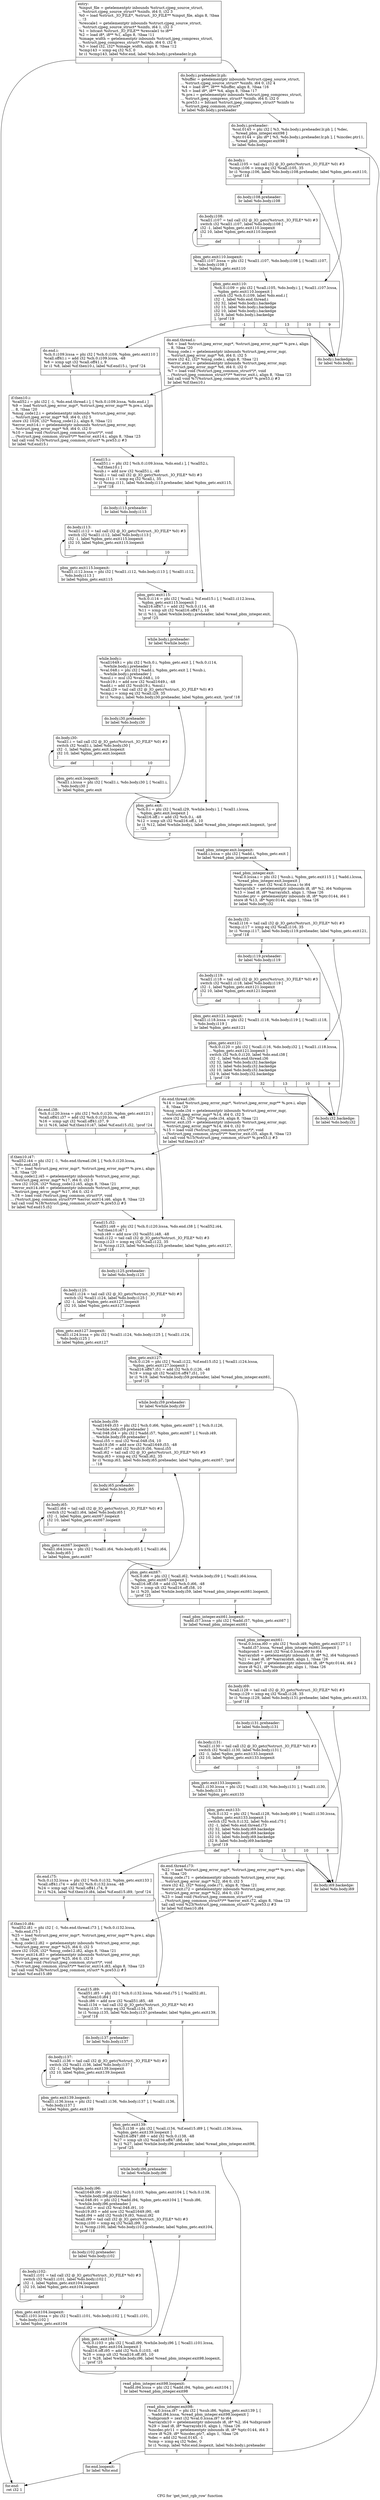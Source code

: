 digraph "CFG for 'get_text_rgb_row' function" {
	label="CFG for 'get_text_rgb_row' function";

	Node0x57ffdf0 [shape=record,label="{entry:\l  %input_file = getelementptr inbounds %struct.cjpeg_source_struct,\l... %struct.cjpeg_source_struct* %sinfo, i64 0, i32 3\l  %0 = load %struct._IO_FILE*, %struct._IO_FILE** %input_file, align 8, !tbaa\l... !3\l  %rescale1 = getelementptr inbounds %struct.cjpeg_source_struct,\l... %struct.cjpeg_source_struct* %sinfo, i64 1, i32 3\l  %1 = bitcast %struct._IO_FILE** %rescale1 to i8**\l  %2 = load i8*, i8** %1, align 8, !tbaa !11\l  %image_width = getelementptr inbounds %struct.jpeg_compress_struct,\l... %struct.jpeg_compress_struct* %cinfo, i64 0, i32 6\l  %3 = load i32, i32* %image_width, align 8, !tbaa !12\l  %cmp143 = icmp eq i32 %3, 0\l  br i1 %cmp143, label %for.end, label %do.body.i.preheader.lr.ph\l|{<s0>T|<s1>F}}"];
	Node0x57ffdf0:s0 -> Node0x5816750;
	Node0x57ffdf0:s1 -> Node0x5816830;
	Node0x5816830 [shape=record,label="{do.body.i.preheader.lr.ph:                        \l  %buffer = getelementptr inbounds %struct.cjpeg_source_struct,\l... %struct.cjpeg_source_struct* %sinfo, i64 0, i32 4\l  %4 = load i8**, i8*** %buffer, align 8, !tbaa !16\l  %5 = load i8*, i8** %4, align 8, !tbaa !17\l  %.pre.i = getelementptr inbounds %struct.jpeg_compress_struct,\l... %struct.jpeg_compress_struct* %cinfo, i64 0, i32 0\l  %.pre53.i = bitcast %struct.jpeg_compress_struct* %cinfo to\l... %struct.jpeg_common_struct*\l  br label %do.body.i.preheader\l}"];
	Node0x5816830 -> Node0x5817270;
	Node0x5817270 [shape=record,label="{do.body.i.preheader:                              \l  %col.0145 = phi i32 [ %3, %do.body.i.preheader.lr.ph ], [ %dec,\l... %read_pbm_integer.exit98 ]\l  %ptr.0144 = phi i8* [ %5, %do.body.i.preheader.lr.ph ], [ %incdec.ptr11,\l... %read_pbm_integer.exit98 ]\l  br label %do.body.i\l}"];
	Node0x5817270 -> Node0x5817830;
	Node0x5817830 [shape=record,label="{do.body.i:                                        \l  %call.i105 = tail call i32 @_IO_getc(%struct._IO_FILE* %0) #3\l  %cmp.i106 = icmp eq i32 %call.i105, 35\l  br i1 %cmp.i106, label %do.body.i108.preheader, label %pbm_getc.exit110,\l... !prof !18\l|{<s0>T|<s1>F}}"];
	Node0x5817830:s0 -> Node0x5817b70;
	Node0x5817830:s1 -> Node0x5817bf0;
	Node0x5817b70 [shape=record,label="{do.body.i108.preheader:                           \l  br label %do.body.i108\l}"];
	Node0x5817b70 -> Node0x5817d80;
	Node0x5817d80 [shape=record,label="{do.body.i108:                                     \l  %call1.i107 = tail call i32 @_IO_getc(%struct._IO_FILE* %0) #3\l  switch i32 %call1.i107, label %do.body.i108 [\l    i32 -1, label %pbm_getc.exit110.loopexit\l    i32 10, label %pbm_getc.exit110.loopexit\l  ]\l|{<s0>def|<s1>-1|<s2>10}}"];
	Node0x5817d80:s0 -> Node0x5817d80;
	Node0x5817d80:s1 -> Node0x5817f90;
	Node0x5817d80:s2 -> Node0x5817f90;
	Node0x5817f90 [shape=record,label="{pbm_getc.exit110.loopexit:                        \l  %call1.i107.lcssa = phi i32 [ %call1.i107, %do.body.i108 ], [ %call1.i107,\l... %do.body.i108 ]\l  br label %pbm_getc.exit110\l}"];
	Node0x5817f90 -> Node0x5817bf0;
	Node0x5817bf0 [shape=record,label="{pbm_getc.exit110:                                 \l  %ch.0.i109 = phi i32 [ %call.i105, %do.body.i ], [ %call1.i107.lcssa,\l... %pbm_getc.exit110.loopexit ]\l  switch i32 %ch.0.i109, label %do.end.i [\l    i32 -1, label %do.end.thread.i\l    i32 32, label %do.body.i.backedge\l    i32 13, label %do.body.i.backedge\l    i32 10, label %do.body.i.backedge\l    i32 9, label %do.body.i.backedge\l  ], !prof !19\l|{<s0>def|<s1>-1|<s2>32|<s3>13|<s4>10|<s5>9}}"];
	Node0x5817bf0:s0 -> Node0x58173d0;
	Node0x5817bf0:s1 -> Node0x58184f0;
	Node0x5817bf0:s2 -> Node0x5818600;
	Node0x5817bf0:s3 -> Node0x5818600;
	Node0x5817bf0:s4 -> Node0x5818600;
	Node0x5817bf0:s5 -> Node0x5818600;
	Node0x5818600 [shape=record,label="{do.body.i.backedge:                               \l  br label %do.body.i\l}"];
	Node0x5818600 -> Node0x5817830;
	Node0x58184f0 [shape=record,label="{do.end.thread.i:                                  \l  %6 = load %struct.jpeg_error_mgr*, %struct.jpeg_error_mgr** %.pre.i, align\l... 8, !tbaa !20\l  %msg_code.i = getelementptr inbounds %struct.jpeg_error_mgr,\l... %struct.jpeg_error_mgr* %6, i64 0, i32 5\l  store i32 42, i32* %msg_code.i, align 8, !tbaa !21\l  %error_exit.i = getelementptr inbounds %struct.jpeg_error_mgr,\l... %struct.jpeg_error_mgr* %6, i64 0, i32 0\l  %7 = load void (%struct.jpeg_common_struct*)*, void\l... (%struct.jpeg_common_struct*)** %error_exit.i, align 8, !tbaa !23\l  tail call void %7(%struct.jpeg_common_struct* %.pre53.i) #3\l  br label %if.then10.i\l}"];
	Node0x58184f0 -> Node0x5818b70;
	Node0x58173d0 [shape=record,label="{do.end.i:                                         \l  %ch.0.i109.lcssa = phi i32 [ %ch.0.i109, %pbm_getc.exit110 ]\l  %call.off41.i = add i32 %ch.0.i109.lcssa, -48\l  %8 = icmp ugt i32 %call.off41.i, 9\l  br i1 %8, label %if.then10.i, label %if.end15.i, !prof !24\l|{<s0>T|<s1>F}}"];
	Node0x58173d0:s0 -> Node0x5818b70;
	Node0x58173d0:s1 -> Node0x5816a80;
	Node0x5818b70 [shape=record,label="{if.then10.i:                                      \l  %call52.i = phi i32 [ -1, %do.end.thread.i ], [ %ch.0.i109.lcssa, %do.end.i ]\l  %9 = load %struct.jpeg_error_mgr*, %struct.jpeg_error_mgr** %.pre.i, align\l... 8, !tbaa !20\l  %msg_code12.i = getelementptr inbounds %struct.jpeg_error_mgr,\l... %struct.jpeg_error_mgr* %9, i64 0, i32 5\l  store i32 1026, i32* %msg_code12.i, align 8, !tbaa !21\l  %error_exit14.i = getelementptr inbounds %struct.jpeg_error_mgr,\l... %struct.jpeg_error_mgr* %9, i64 0, i32 0\l  %10 = load void (%struct.jpeg_common_struct*)*, void\l... (%struct.jpeg_common_struct*)** %error_exit14.i, align 8, !tbaa !23\l  tail call void %10(%struct.jpeg_common_struct* %.pre53.i) #3\l  br label %if.end15.i\l}"];
	Node0x5818b70 -> Node0x5816a80;
	Node0x5816a80 [shape=record,label="{if.end15.i:                                       \l  %call51.i = phi i32 [ %ch.0.i109.lcssa, %do.end.i ], [ %call52.i,\l... %if.then10.i ]\l  %sub.i = add nsw i32 %call51.i, -48\l  %call.i = tail call i32 @_IO_getc(%struct._IO_FILE* %0) #3\l  %cmp.i111 = icmp eq i32 %call.i, 35\l  br i1 %cmp.i111, label %do.body.i113.preheader, label %pbm_getc.exit115,\l... !prof !18\l|{<s0>T|<s1>F}}"];
	Node0x5816a80:s0 -> Node0x5819810;
	Node0x5816a80:s1 -> Node0x5819910;
	Node0x5819810 [shape=record,label="{do.body.i113.preheader:                           \l  br label %do.body.i113\l}"];
	Node0x5819810 -> Node0x5819aa0;
	Node0x5819aa0 [shape=record,label="{do.body.i113:                                     \l  %call1.i112 = tail call i32 @_IO_getc(%struct._IO_FILE* %0) #3\l  switch i32 %call1.i112, label %do.body.i113 [\l    i32 -1, label %pbm_getc.exit115.loopexit\l    i32 10, label %pbm_getc.exit115.loopexit\l  ]\l|{<s0>def|<s1>-1|<s2>10}}"];
	Node0x5819aa0:s0 -> Node0x5819aa0;
	Node0x5819aa0:s1 -> Node0x5819cb0;
	Node0x5819aa0:s2 -> Node0x5819cb0;
	Node0x5819cb0 [shape=record,label="{pbm_getc.exit115.loopexit:                        \l  %call1.i112.lcssa = phi i32 [ %call1.i112, %do.body.i113 ], [ %call1.i112,\l... %do.body.i113 ]\l  br label %pbm_getc.exit115\l}"];
	Node0x5819cb0 -> Node0x5819910;
	Node0x5819910 [shape=record,label="{pbm_getc.exit115:                                 \l  %ch.0.i114 = phi i32 [ %call.i, %if.end15.i ], [ %call1.i112.lcssa,\l... %pbm_getc.exit115.loopexit ]\l  %call16.off47.i = add i32 %ch.0.i114, -48\l  %11 = icmp ult i32 %call16.off47.i, 10\l  br i1 %11, label %while.body.i.preheader, label %read_pbm_integer.exit,\l... !prof !25\l|{<s0>T|<s1>F}}"];
	Node0x5819910:s0 -> Node0x5818300;
	Node0x5819910:s1 -> Node0x58183e0;
	Node0x5818300 [shape=record,label="{while.body.i.preheader:                           \l  br label %while.body.i\l}"];
	Node0x5818300 -> Node0x5817420;
	Node0x5817420 [shape=record,label="{while.body.i:                                     \l  %call1649.i = phi i32 [ %ch.0.i, %pbm_getc.exit ], [ %ch.0.i114,\l... %while.body.i.preheader ]\l  %val.048.i = phi i32 [ %add.i, %pbm_getc.exit ], [ %sub.i,\l... %while.body.i.preheader ]\l  %mul.i = mul i32 %val.048.i, 10\l  %sub19.i = add nsw i32 %call1649.i, -48\l  %add.i = add i32 %sub19.i, %mul.i\l  %call.i29 = tail call i32 @_IO_getc(%struct._IO_FILE* %0) #3\l  %cmp.i = icmp eq i32 %call.i29, 35\l  br i1 %cmp.i, label %do.body.i30.preheader, label %pbm_getc.exit, !prof !18\l|{<s0>T|<s1>F}}"];
	Node0x5817420:s0 -> Node0x581adc0;
	Node0x5817420:s1 -> Node0x581a720;
	Node0x581adc0 [shape=record,label="{do.body.i30.preheader:                            \l  br label %do.body.i30\l}"];
	Node0x581adc0 -> Node0x581aef0;
	Node0x581aef0 [shape=record,label="{do.body.i30:                                      \l  %call1.i = tail call i32 @_IO_getc(%struct._IO_FILE* %0) #3\l  switch i32 %call1.i, label %do.body.i30 [\l    i32 -1, label %pbm_getc.exit.loopexit\l    i32 10, label %pbm_getc.exit.loopexit\l  ]\l|{<s0>def|<s1>-1|<s2>10}}"];
	Node0x581aef0:s0 -> Node0x581aef0;
	Node0x581aef0:s1 -> Node0x581b0d0;
	Node0x581aef0:s2 -> Node0x581b0d0;
	Node0x581b0d0 [shape=record,label="{pbm_getc.exit.loopexit:                           \l  %call1.i.lcssa = phi i32 [ %call1.i, %do.body.i30 ], [ %call1.i,\l... %do.body.i30 ]\l  br label %pbm_getc.exit\l}"];
	Node0x581b0d0 -> Node0x581a720;
	Node0x581a720 [shape=record,label="{pbm_getc.exit:                                    \l  %ch.0.i = phi i32 [ %call.i29, %while.body.i ], [ %call1.i.lcssa,\l... %pbm_getc.exit.loopexit ]\l  %call16.off.i = add i32 %ch.0.i, -48\l  %12 = icmp ult i32 %call16.off.i, 10\l  br i1 %12, label %while.body.i, label %read_pbm_integer.exit.loopexit, !prof\l... !25\l|{<s0>T|<s1>F}}"];
	Node0x581a720:s0 -> Node0x5817420;
	Node0x581a720:s1 -> Node0x581b4d0;
	Node0x581b4d0 [shape=record,label="{read_pbm_integer.exit.loopexit:                   \l  %add.i.lcssa = phi i32 [ %add.i, %pbm_getc.exit ]\l  br label %read_pbm_integer.exit\l}"];
	Node0x581b4d0 -> Node0x58183e0;
	Node0x58183e0 [shape=record,label="{read_pbm_integer.exit:                            \l  %val.0.lcssa.i = phi i32 [ %sub.i, %pbm_getc.exit115 ], [ %add.i.lcssa,\l... %read_pbm_integer.exit.loopexit ]\l  %idxprom = zext i32 %val.0.lcssa.i to i64\l  %arrayidx3 = getelementptr inbounds i8, i8* %2, i64 %idxprom\l  %13 = load i8, i8* %arrayidx3, align 1, !tbaa !26\l  %incdec.ptr = getelementptr inbounds i8, i8* %ptr.0144, i64 1\l  store i8 %13, i8* %ptr.0144, align 1, !tbaa !26\l  br label %do.body.i32\l}"];
	Node0x58183e0 -> Node0x581b9b0;
	Node0x581b9b0 [shape=record,label="{do.body.i32:                                      \l  %call.i116 = tail call i32 @_IO_getc(%struct._IO_FILE* %0) #3\l  %cmp.i117 = icmp eq i32 %call.i116, 35\l  br i1 %cmp.i117, label %do.body.i119.preheader, label %pbm_getc.exit121,\l... !prof !18\l|{<s0>T|<s1>F}}"];
	Node0x581b9b0:s0 -> Node0x581bcd0;
	Node0x581b9b0:s1 -> Node0x581bd50;
	Node0x581bcd0 [shape=record,label="{do.body.i119.preheader:                           \l  br label %do.body.i119\l}"];
	Node0x581bcd0 -> Node0x581bee0;
	Node0x581bee0 [shape=record,label="{do.body.i119:                                     \l  %call1.i118 = tail call i32 @_IO_getc(%struct._IO_FILE* %0) #3\l  switch i32 %call1.i118, label %do.body.i119 [\l    i32 -1, label %pbm_getc.exit121.loopexit\l    i32 10, label %pbm_getc.exit121.loopexit\l  ]\l|{<s0>def|<s1>-1|<s2>10}}"];
	Node0x581bee0:s0 -> Node0x581bee0;
	Node0x581bee0:s1 -> Node0x581c0f0;
	Node0x581bee0:s2 -> Node0x581c0f0;
	Node0x581c0f0 [shape=record,label="{pbm_getc.exit121.loopexit:                        \l  %call1.i118.lcssa = phi i32 [ %call1.i118, %do.body.i119 ], [ %call1.i118,\l... %do.body.i119 ]\l  br label %pbm_getc.exit121\l}"];
	Node0x581c0f0 -> Node0x581bd50;
	Node0x581bd50 [shape=record,label="{pbm_getc.exit121:                                 \l  %ch.0.i120 = phi i32 [ %call.i116, %do.body.i32 ], [ %call1.i118.lcssa,\l... %pbm_getc.exit121.loopexit ]\l  switch i32 %ch.0.i120, label %do.end.i38 [\l    i32 -1, label %do.end.thread.i36\l    i32 32, label %do.body.i32.backedge\l    i32 13, label %do.body.i32.backedge\l    i32 10, label %do.body.i32.backedge\l    i32 9, label %do.body.i32.backedge\l  ], !prof !19\l|{<s0>def|<s1>-1|<s2>32|<s3>13|<s4>10|<s5>9}}"];
	Node0x581bd50:s0 -> Node0x581c3d0;
	Node0x581bd50:s1 -> Node0x581c4b0;
	Node0x581bd50:s2 -> Node0x581c590;
	Node0x581bd50:s3 -> Node0x581c590;
	Node0x581bd50:s4 -> Node0x581c590;
	Node0x581bd50:s5 -> Node0x581c590;
	Node0x581c590 [shape=record,label="{do.body.i32.backedge:                             \l  br label %do.body.i32\l}"];
	Node0x581c590 -> Node0x581b9b0;
	Node0x581c4b0 [shape=record,label="{do.end.thread.i36:                                \l  %14 = load %struct.jpeg_error_mgr*, %struct.jpeg_error_mgr** %.pre.i, align\l... 8, !tbaa !20\l  %msg_code.i34 = getelementptr inbounds %struct.jpeg_error_mgr,\l... %struct.jpeg_error_mgr* %14, i64 0, i32 5\l  store i32 42, i32* %msg_code.i34, align 8, !tbaa !21\l  %error_exit.i35 = getelementptr inbounds %struct.jpeg_error_mgr,\l... %struct.jpeg_error_mgr* %14, i64 0, i32 0\l  %15 = load void (%struct.jpeg_common_struct*)*, void\l... (%struct.jpeg_common_struct*)** %error_exit.i35, align 8, !tbaa !23\l  tail call void %15(%struct.jpeg_common_struct* %.pre53.i) #3\l  br label %if.then10.i47\l}"];
	Node0x581c4b0 -> Node0x581cb30;
	Node0x581c3d0 [shape=record,label="{do.end.i38:                                       \l  %ch.0.i120.lcssa = phi i32 [ %ch.0.i120, %pbm_getc.exit121 ]\l  %call.off41.i37 = add i32 %ch.0.i120.lcssa, -48\l  %16 = icmp ugt i32 %call.off41.i37, 9\l  br i1 %16, label %if.then10.i47, label %if.end15.i52, !prof !24\l|{<s0>T|<s1>F}}"];
	Node0x581c3d0:s0 -> Node0x581cb30;
	Node0x581c3d0:s1 -> Node0x5818ea0;
	Node0x581cb30 [shape=record,label="{if.then10.i47:                                    \l  %call52.i44 = phi i32 [ -1, %do.end.thread.i36 ], [ %ch.0.i120.lcssa,\l... %do.end.i38 ]\l  %17 = load %struct.jpeg_error_mgr*, %struct.jpeg_error_mgr** %.pre.i, align\l... 8, !tbaa !20\l  %msg_code12.i45 = getelementptr inbounds %struct.jpeg_error_mgr,\l... %struct.jpeg_error_mgr* %17, i64 0, i32 5\l  store i32 1026, i32* %msg_code12.i45, align 8, !tbaa !21\l  %error_exit14.i46 = getelementptr inbounds %struct.jpeg_error_mgr,\l... %struct.jpeg_error_mgr* %17, i64 0, i32 0\l  %18 = load void (%struct.jpeg_common_struct*)*, void\l... (%struct.jpeg_common_struct*)** %error_exit14.i46, align 8, !tbaa !23\l  tail call void %18(%struct.jpeg_common_struct* %.pre53.i) #3\l  br label %if.end15.i52\l}"];
	Node0x581cb30 -> Node0x5818ea0;
	Node0x5818ea0 [shape=record,label="{if.end15.i52:                                     \l  %call51.i48 = phi i32 [ %ch.0.i120.lcssa, %do.end.i38 ], [ %call52.i44,\l... %if.then10.i47 ]\l  %sub.i49 = add nsw i32 %call51.i48, -48\l  %call.i122 = tail call i32 @_IO_getc(%struct._IO_FILE* %0) #3\l  %cmp.i123 = icmp eq i32 %call.i122, 35\l  br i1 %cmp.i123, label %do.body.i125.preheader, label %pbm_getc.exit127,\l... !prof !18\l|{<s0>T|<s1>F}}"];
	Node0x5818ea0:s0 -> Node0x581a000;
	Node0x5818ea0:s1 -> Node0x581a0e0;
	Node0x581a000 [shape=record,label="{do.body.i125.preheader:                           \l  br label %do.body.i125\l}"];
	Node0x581a000 -> Node0x581a270;
	Node0x581a270 [shape=record,label="{do.body.i125:                                     \l  %call1.i124 = tail call i32 @_IO_getc(%struct._IO_FILE* %0) #3\l  switch i32 %call1.i124, label %do.body.i125 [\l    i32 -1, label %pbm_getc.exit127.loopexit\l    i32 10, label %pbm_getc.exit127.loopexit\l  ]\l|{<s0>def|<s1>-1|<s2>10}}"];
	Node0x581a270:s0 -> Node0x581a270;
	Node0x581a270:s1 -> Node0x581a480;
	Node0x581a270:s2 -> Node0x581a480;
	Node0x581a480 [shape=record,label="{pbm_getc.exit127.loopexit:                        \l  %call1.i124.lcssa = phi i32 [ %call1.i124, %do.body.i125 ], [ %call1.i124,\l... %do.body.i125 ]\l  br label %pbm_getc.exit127\l}"];
	Node0x581a480 -> Node0x581a0e0;
	Node0x581a0e0 [shape=record,label="{pbm_getc.exit127:                                 \l  %ch.0.i126 = phi i32 [ %call.i122, %if.end15.i52 ], [ %call1.i124.lcssa,\l... %pbm_getc.exit127.loopexit ]\l  %call16.off47.i51 = add i32 %ch.0.i126, -48\l  %19 = icmp ult i32 %call16.off47.i51, 10\l  br i1 %19, label %while.body.i59.preheader, label %read_pbm_integer.exit61,\l... !prof !25\l|{<s0>T|<s1>F}}"];
	Node0x581a0e0:s0 -> Node0x581eae0;
	Node0x581a0e0:s1 -> Node0x581ec00;
	Node0x581eae0 [shape=record,label="{while.body.i59.preheader:                         \l  br label %while.body.i59\l}"];
	Node0x581eae0 -> Node0x581ed70;
	Node0x581ed70 [shape=record,label="{while.body.i59:                                   \l  %call1649.i53 = phi i32 [ %ch.0.i66, %pbm_getc.exit67 ], [ %ch.0.i126,\l... %while.body.i59.preheader ]\l  %val.048.i54 = phi i32 [ %add.i57, %pbm_getc.exit67 ], [ %sub.i49,\l... %while.body.i59.preheader ]\l  %mul.i55 = mul i32 %val.048.i54, 10\l  %sub19.i56 = add nsw i32 %call1649.i53, -48\l  %add.i57 = add i32 %sub19.i56, %mul.i55\l  %call.i62 = tail call i32 @_IO_getc(%struct._IO_FILE* %0) #3\l  %cmp.i63 = icmp eq i32 %call.i62, 35\l  br i1 %cmp.i63, label %do.body.i65.preheader, label %pbm_getc.exit67, !prof\l... !18\l|{<s0>T|<s1>F}}"];
	Node0x581ed70:s0 -> Node0x581f510;
	Node0x581ed70:s1 -> Node0x581ee60;
	Node0x581f510 [shape=record,label="{do.body.i65.preheader:                            \l  br label %do.body.i65\l}"];
	Node0x581f510 -> Node0x581f640;
	Node0x581f640 [shape=record,label="{do.body.i65:                                      \l  %call1.i64 = tail call i32 @_IO_getc(%struct._IO_FILE* %0) #3\l  switch i32 %call1.i64, label %do.body.i65 [\l    i32 -1, label %pbm_getc.exit67.loopexit\l    i32 10, label %pbm_getc.exit67.loopexit\l  ]\l|{<s0>def|<s1>-1|<s2>10}}"];
	Node0x581f640:s0 -> Node0x581f640;
	Node0x581f640:s1 -> Node0x581f850;
	Node0x581f640:s2 -> Node0x581f850;
	Node0x581f850 [shape=record,label="{pbm_getc.exit67.loopexit:                         \l  %call1.i64.lcssa = phi i32 [ %call1.i64, %do.body.i65 ], [ %call1.i64,\l... %do.body.i65 ]\l  br label %pbm_getc.exit67\l}"];
	Node0x581f850 -> Node0x581ee60;
	Node0x581ee60 [shape=record,label="{pbm_getc.exit67:                                  \l  %ch.0.i66 = phi i32 [ %call.i62, %while.body.i59 ], [ %call1.i64.lcssa,\l... %pbm_getc.exit67.loopexit ]\l  %call16.off.i58 = add i32 %ch.0.i66, -48\l  %20 = icmp ult i32 %call16.off.i58, 10\l  br i1 %20, label %while.body.i59, label %read_pbm_integer.exit61.loopexit,\l... !prof !25\l|{<s0>T|<s1>F}}"];
	Node0x581ee60:s0 -> Node0x581ed70;
	Node0x581ee60:s1 -> Node0x581fc00;
	Node0x581fc00 [shape=record,label="{read_pbm_integer.exit61.loopexit:                 \l  %add.i57.lcssa = phi i32 [ %add.i57, %pbm_getc.exit67 ]\l  br label %read_pbm_integer.exit61\l}"];
	Node0x581fc00 -> Node0x581ec00;
	Node0x581ec00 [shape=record,label="{read_pbm_integer.exit61:                          \l  %val.0.lcssa.i60 = phi i32 [ %sub.i49, %pbm_getc.exit127 ], [\l... %add.i57.lcssa, %read_pbm_integer.exit61.loopexit ]\l  %idxprom5 = zext i32 %val.0.lcssa.i60 to i64\l  %arrayidx6 = getelementptr inbounds i8, i8* %2, i64 %idxprom5\l  %21 = load i8, i8* %arrayidx6, align 1, !tbaa !26\l  %incdec.ptr7 = getelementptr inbounds i8, i8* %ptr.0144, i64 2\l  store i8 %21, i8* %incdec.ptr, align 1, !tbaa !26\l  br label %do.body.i69\l}"];
	Node0x581ec00 -> Node0x5820110;
	Node0x5820110 [shape=record,label="{do.body.i69:                                      \l  %call.i128 = tail call i32 @_IO_getc(%struct._IO_FILE* %0) #3\l  %cmp.i129 = icmp eq i32 %call.i128, 35\l  br i1 %cmp.i129, label %do.body.i131.preheader, label %pbm_getc.exit133,\l... !prof !18\l|{<s0>T|<s1>F}}"];
	Node0x5820110:s0 -> Node0x5820410;
	Node0x5820110:s1 -> Node0x5820490;
	Node0x5820410 [shape=record,label="{do.body.i131.preheader:                           \l  br label %do.body.i131\l}"];
	Node0x5820410 -> Node0x5820620;
	Node0x5820620 [shape=record,label="{do.body.i131:                                     \l  %call1.i130 = tail call i32 @_IO_getc(%struct._IO_FILE* %0) #3\l  switch i32 %call1.i130, label %do.body.i131 [\l    i32 -1, label %pbm_getc.exit133.loopexit\l    i32 10, label %pbm_getc.exit133.loopexit\l  ]\l|{<s0>def|<s1>-1|<s2>10}}"];
	Node0x5820620:s0 -> Node0x5820620;
	Node0x5820620:s1 -> Node0x5820830;
	Node0x5820620:s2 -> Node0x5820830;
	Node0x5820830 [shape=record,label="{pbm_getc.exit133.loopexit:                        \l  %call1.i130.lcssa = phi i32 [ %call1.i130, %do.body.i131 ], [ %call1.i130,\l... %do.body.i131 ]\l  br label %pbm_getc.exit133\l}"];
	Node0x5820830 -> Node0x5820490;
	Node0x5820490 [shape=record,label="{pbm_getc.exit133:                                 \l  %ch.0.i132 = phi i32 [ %call.i128, %do.body.i69 ], [ %call1.i130.lcssa,\l... %pbm_getc.exit133.loopexit ]\l  switch i32 %ch.0.i132, label %do.end.i75 [\l    i32 -1, label %do.end.thread.i73\l    i32 32, label %do.body.i69.backedge\l    i32 13, label %do.body.i69.backedge\l    i32 10, label %do.body.i69.backedge\l    i32 9, label %do.body.i69.backedge\l  ], !prof !19\l|{<s0>def|<s1>-1|<s2>32|<s3>13|<s4>10|<s5>9}}"];
	Node0x5820490:s0 -> Node0x5820b50;
	Node0x5820490:s1 -> Node0x5820c30;
	Node0x5820490:s2 -> Node0x5820d10;
	Node0x5820490:s3 -> Node0x5820d10;
	Node0x5820490:s4 -> Node0x5820d10;
	Node0x5820490:s5 -> Node0x5820d10;
	Node0x5820d10 [shape=record,label="{do.body.i69.backedge:                             \l  br label %do.body.i69\l}"];
	Node0x5820d10 -> Node0x5820110;
	Node0x5820c30 [shape=record,label="{do.end.thread.i73:                                \l  %22 = load %struct.jpeg_error_mgr*, %struct.jpeg_error_mgr** %.pre.i, align\l... 8, !tbaa !20\l  %msg_code.i71 = getelementptr inbounds %struct.jpeg_error_mgr,\l... %struct.jpeg_error_mgr* %22, i64 0, i32 5\l  store i32 42, i32* %msg_code.i71, align 8, !tbaa !21\l  %error_exit.i72 = getelementptr inbounds %struct.jpeg_error_mgr,\l... %struct.jpeg_error_mgr* %22, i64 0, i32 0\l  %23 = load void (%struct.jpeg_common_struct*)*, void\l... (%struct.jpeg_common_struct*)** %error_exit.i72, align 8, !tbaa !23\l  tail call void %23(%struct.jpeg_common_struct* %.pre53.i) #3\l  br label %if.then10.i84\l}"];
	Node0x5820c30 -> Node0x58212b0;
	Node0x5820b50 [shape=record,label="{do.end.i75:                                       \l  %ch.0.i132.lcssa = phi i32 [ %ch.0.i132, %pbm_getc.exit133 ]\l  %call.off41.i74 = add i32 %ch.0.i132.lcssa, -48\l  %24 = icmp ugt i32 %call.off41.i74, 9\l  br i1 %24, label %if.then10.i84, label %if.end15.i89, !prof !24\l|{<s0>T|<s1>F}}"];
	Node0x5820b50:s0 -> Node0x58212b0;
	Node0x5820b50:s1 -> Node0x5821550;
	Node0x58212b0 [shape=record,label="{if.then10.i84:                                    \l  %call52.i81 = phi i32 [ -1, %do.end.thread.i73 ], [ %ch.0.i132.lcssa,\l... %do.end.i75 ]\l  %25 = load %struct.jpeg_error_mgr*, %struct.jpeg_error_mgr** %.pre.i, align\l... 8, !tbaa !20\l  %msg_code12.i82 = getelementptr inbounds %struct.jpeg_error_mgr,\l... %struct.jpeg_error_mgr* %25, i64 0, i32 5\l  store i32 1026, i32* %msg_code12.i82, align 8, !tbaa !21\l  %error_exit14.i83 = getelementptr inbounds %struct.jpeg_error_mgr,\l... %struct.jpeg_error_mgr* %25, i64 0, i32 0\l  %26 = load void (%struct.jpeg_common_struct*)*, void\l... (%struct.jpeg_common_struct*)** %error_exit14.i83, align 8, !tbaa !23\l  tail call void %26(%struct.jpeg_common_struct* %.pre53.i) #3\l  br label %if.end15.i89\l}"];
	Node0x58212b0 -> Node0x5821550;
	Node0x5821550 [shape=record,label="{if.end15.i89:                                     \l  %call51.i85 = phi i32 [ %ch.0.i132.lcssa, %do.end.i75 ], [ %call52.i81,\l... %if.then10.i84 ]\l  %sub.i86 = add nsw i32 %call51.i85, -48\l  %call.i134 = tail call i32 @_IO_getc(%struct._IO_FILE* %0) #3\l  %cmp.i135 = icmp eq i32 %call.i134, 35\l  br i1 %cmp.i135, label %do.body.i137.preheader, label %pbm_getc.exit139,\l... !prof !18\l|{<s0>T|<s1>F}}"];
	Node0x5821550:s0 -> Node0x5821eb0;
	Node0x5821550:s1 -> Node0x5821f90;
	Node0x5821eb0 [shape=record,label="{do.body.i137.preheader:                           \l  br label %do.body.i137\l}"];
	Node0x5821eb0 -> Node0x5822120;
	Node0x5822120 [shape=record,label="{do.body.i137:                                     \l  %call1.i136 = tail call i32 @_IO_getc(%struct._IO_FILE* %0) #3\l  switch i32 %call1.i136, label %do.body.i137 [\l    i32 -1, label %pbm_getc.exit139.loopexit\l    i32 10, label %pbm_getc.exit139.loopexit\l  ]\l|{<s0>def|<s1>-1|<s2>10}}"];
	Node0x5822120:s0 -> Node0x5822120;
	Node0x5822120:s1 -> Node0x5822330;
	Node0x5822120:s2 -> Node0x5822330;
	Node0x5822330 [shape=record,label="{pbm_getc.exit139.loopexit:                        \l  %call1.i136.lcssa = phi i32 [ %call1.i136, %do.body.i137 ], [ %call1.i136,\l... %do.body.i137 ]\l  br label %pbm_getc.exit139\l}"];
	Node0x5822330 -> Node0x5821f90;
	Node0x5821f90 [shape=record,label="{pbm_getc.exit139:                                 \l  %ch.0.i138 = phi i32 [ %call.i134, %if.end15.i89 ], [ %call1.i136.lcssa,\l... %pbm_getc.exit139.loopexit ]\l  %call16.off47.i88 = add i32 %ch.0.i138, -48\l  %27 = icmp ult i32 %call16.off47.i88, 10\l  br i1 %27, label %while.body.i96.preheader, label %read_pbm_integer.exit98,\l... !prof !25\l|{<s0>T|<s1>F}}"];
	Node0x5821f90:s0 -> Node0x58227b0;
	Node0x5821f90:s1 -> Node0x58174d0;
	Node0x58227b0 [shape=record,label="{while.body.i96.preheader:                         \l  br label %while.body.i96\l}"];
	Node0x58227b0 -> Node0x5803700;
	Node0x5803700 [shape=record,label="{while.body.i96:                                   \l  %call1649.i90 = phi i32 [ %ch.0.i103, %pbm_getc.exit104 ], [ %ch.0.i138,\l... %while.body.i96.preheader ]\l  %val.048.i91 = phi i32 [ %add.i94, %pbm_getc.exit104 ], [ %sub.i86,\l... %while.body.i96.preheader ]\l  %mul.i92 = mul i32 %val.048.i91, 10\l  %sub19.i93 = add nsw i32 %call1649.i90, -48\l  %add.i94 = add i32 %sub19.i93, %mul.i92\l  %call.i99 = tail call i32 @_IO_getc(%struct._IO_FILE* %0) #3\l  %cmp.i100 = icmp eq i32 %call.i99, 35\l  br i1 %cmp.i100, label %do.body.i102.preheader, label %pbm_getc.exit104,\l... !prof !18\l|{<s0>T|<s1>F}}"];
	Node0x5803700:s0 -> Node0x5803ed0;
	Node0x5803700:s1 -> Node0x58037f0;
	Node0x5803ed0 [shape=record,label="{do.body.i102.preheader:                           \l  br label %do.body.i102\l}"];
	Node0x5803ed0 -> Node0x5803fe0;
	Node0x5803fe0 [shape=record,label="{do.body.i102:                                     \l  %call1.i101 = tail call i32 @_IO_getc(%struct._IO_FILE* %0) #3\l  switch i32 %call1.i101, label %do.body.i102 [\l    i32 -1, label %pbm_getc.exit104.loopexit\l    i32 10, label %pbm_getc.exit104.loopexit\l  ]\l|{<s0>def|<s1>-1|<s2>10}}"];
	Node0x5803fe0:s0 -> Node0x5803fe0;
	Node0x5803fe0:s1 -> Node0x58041f0;
	Node0x5803fe0:s2 -> Node0x58041f0;
	Node0x58041f0 [shape=record,label="{pbm_getc.exit104.loopexit:                        \l  %call1.i101.lcssa = phi i32 [ %call1.i101, %do.body.i102 ], [ %call1.i101,\l... %do.body.i102 ]\l  br label %pbm_getc.exit104\l}"];
	Node0x58041f0 -> Node0x58037f0;
	Node0x58037f0 [shape=record,label="{pbm_getc.exit104:                                 \l  %ch.0.i103 = phi i32 [ %call.i99, %while.body.i96 ], [ %call1.i101.lcssa,\l... %pbm_getc.exit104.loopexit ]\l  %call16.off.i95 = add i32 %ch.0.i103, -48\l  %28 = icmp ult i32 %call16.off.i95, 10\l  br i1 %28, label %while.body.i96, label %read_pbm_integer.exit98.loopexit,\l... !prof !25\l|{<s0>T|<s1>F}}"];
	Node0x58037f0:s0 -> Node0x5803700;
	Node0x58037f0:s1 -> Node0x58045d0;
	Node0x58045d0 [shape=record,label="{read_pbm_integer.exit98.loopexit:                 \l  %add.i94.lcssa = phi i32 [ %add.i94, %pbm_getc.exit104 ]\l  br label %read_pbm_integer.exit98\l}"];
	Node0x58045d0 -> Node0x58174d0;
	Node0x58174d0 [shape=record,label="{read_pbm_integer.exit98:                          \l  %val.0.lcssa.i97 = phi i32 [ %sub.i86, %pbm_getc.exit139 ], [\l... %add.i94.lcssa, %read_pbm_integer.exit98.loopexit ]\l  %idxprom9 = zext i32 %val.0.lcssa.i97 to i64\l  %arrayidx10 = getelementptr inbounds i8, i8* %2, i64 %idxprom9\l  %29 = load i8, i8* %arrayidx10, align 1, !tbaa !26\l  %incdec.ptr11 = getelementptr inbounds i8, i8* %ptr.0144, i64 3\l  store i8 %29, i8* %incdec.ptr7, align 1, !tbaa !26\l  %dec = add i32 %col.0145, -1\l  %cmp = icmp eq i32 %dec, 0\l  br i1 %cmp, label %for.end.loopexit, label %do.body.i.preheader\l|{<s0>T|<s1>F}}"];
	Node0x58174d0:s0 -> Node0x5804bf0;
	Node0x58174d0:s1 -> Node0x5817270;
	Node0x5804bf0 [shape=record,label="{for.end.loopexit:                                 \l  br label %for.end\l}"];
	Node0x5804bf0 -> Node0x5816750;
	Node0x5816750 [shape=record,label="{for.end:                                          \l  ret i32 1\l}"];
}
